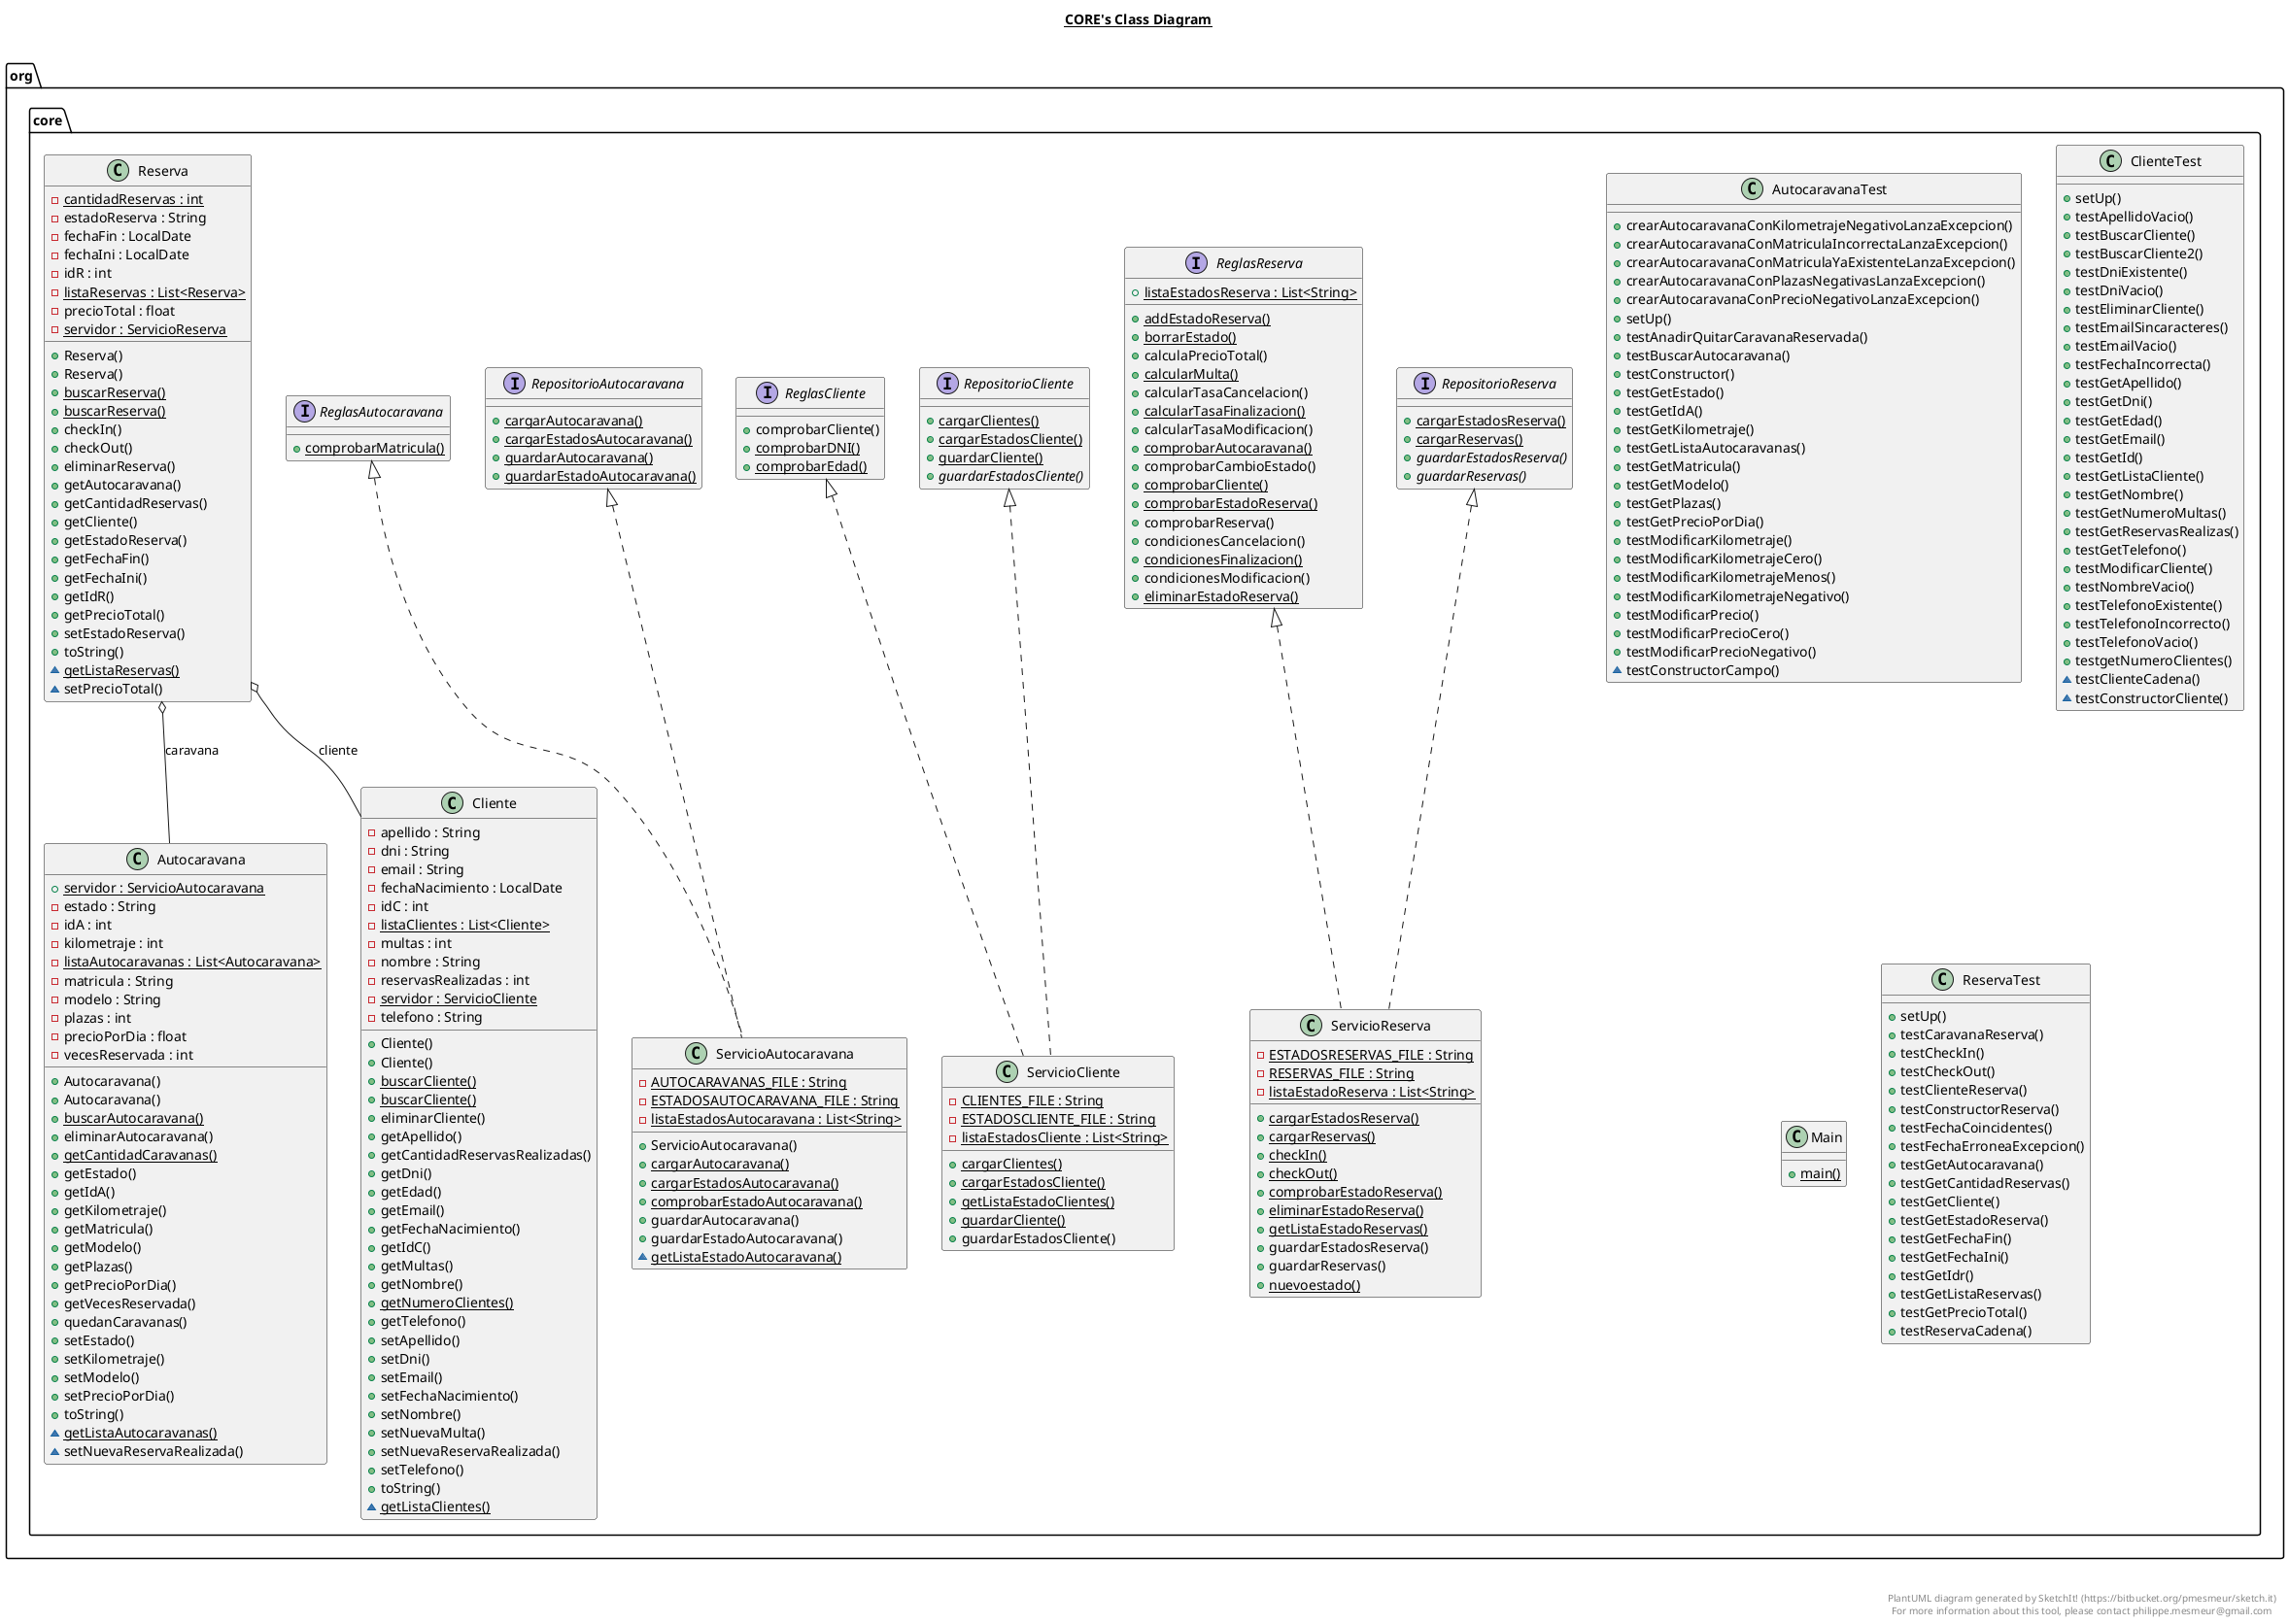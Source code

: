 @startuml

title __CORE's Class Diagram__\n

  namespace org.core {
    class org.core.Autocaravana {
        {static} + servidor : ServicioAutocaravana
        - estado : String
        - idA : int
        - kilometraje : int
        {static} - listaAutocaravanas : List<Autocaravana>
        - matricula : String
        - modelo : String
        - plazas : int
        - precioPorDia : float
        - vecesReservada : int
        + Autocaravana()
        + Autocaravana()
        {static} + buscarAutocaravana()
        + eliminarAutocaravana()
        {static} + getCantidadCaravanas()
        + getEstado()
        + getIdA()
        + getKilometraje()
        + getMatricula()
        + getModelo()
        + getPlazas()
        + getPrecioPorDia()
        + getVecesReservada()
        + quedanCaravanas()
        + setEstado()
        + setKilometraje()
        + setModelo()
        + setPrecioPorDia()
        + toString()
        {static} ~ getListaAutocaravanas()
        ~ setNuevaReservaRealizada()
    }
  }
  

  namespace org.core {
    class org.core.AutocaravanaTest {
        + crearAutocaravanaConKilometrajeNegativoLanzaExcepcion()
        + crearAutocaravanaConMatriculaIncorrectaLanzaExcepcion()
        + crearAutocaravanaConMatriculaYaExistenteLanzaExcepcion()
        + crearAutocaravanaConPlazasNegativasLanzaExcepcion()
        + crearAutocaravanaConPrecioNegativoLanzaExcepcion()
        + setUp()
        + testAnadirQuitarCaravanaReservada()
        + testBuscarAutocaravana()
        + testConstructor()
        + testGetEstado()
        + testGetIdA()
        + testGetKilometraje()
        + testGetListaAutocaravanas()
        + testGetMatricula()
        + testGetModelo()
        + testGetPlazas()
        + testGetPrecioPorDia()
        + testModificarKilometraje()
        + testModificarKilometrajeCero()
        + testModificarKilometrajeMenos()
        + testModificarKilometrajeNegativo()
        + testModificarPrecio()
        + testModificarPrecioCero()
        + testModificarPrecioNegativo()
        ~ testConstructorCampo()
    }
  }
  

  namespace org.core {
    class org.core.Cliente {
        - apellido : String
        - dni : String
        - email : String
        - fechaNacimiento : LocalDate
        - idC : int
        {static} - listaClientes : List<Cliente>
        - multas : int
        - nombre : String
        - reservasRealizadas : int
        {static} - servidor : ServicioCliente
        - telefono : String
        + Cliente()
        + Cliente()
        {static} + buscarCliente()
        {static} + buscarCliente()
        + eliminarCliente()
        + getApellido()
        + getCantidadReservasRealizadas()
        + getDni()
        + getEdad()
        + getEmail()
        + getFechaNacimiento()
        + getIdC()
        + getMultas()
        + getNombre()
        {static} + getNumeroClientes()
        + getTelefono()
        + setApellido()
        + setDni()
        + setEmail()
        + setFechaNacimiento()
        + setNombre()
        + setNuevaMulta()
        + setNuevaReservaRealizada()
        + setTelefono()
        + toString()
        {static} ~ getListaClientes()
    }
  }
  

  namespace org.core {
    class org.core.ClienteTest {
        + setUp()
        + testApellidoVacio()
        + testBuscarCliente()
        + testBuscarCliente2()
        + testDniExistente()
        + testDniVacio()
        + testEliminarCliente()
        + testEmailSincaracteres()
        + testEmailVacio()
        + testFechaIncorrecta()
        + testGetApellido()
        + testGetDni()
        + testGetEdad()
        + testGetEmail()
        + testGetId()
        + testGetListaCliente()
        + testGetNombre()
        + testGetNumeroMultas()
        + testGetReservasRealizas()
        + testGetTelefono()
        + testModificarCliente()
        + testNombreVacio()
        + testTelefonoExistente()
        + testTelefonoIncorrecto()
        + testTelefonoVacio()
        + testgetNumeroClientes()
        ~ testClienteCadena()
        ~ testConstructorCliente()
    }
  }
  

  namespace org.core {
    class org.core.Main {
        {static} + main()
    }
  }
  

  namespace org.core {
    interface org.core.ReglasAutocaravana {
        {static} + comprobarMatricula()
    }
  }
  

  namespace org.core {
    interface org.core.ReglasCliente {
        + comprobarCliente()
        {static} + comprobarDNI()
        {static} + comprobarEdad()
    }
  }
  

  namespace org.core {
    interface org.core.ReglasReserva {
        {static} + listaEstadosReserva : List<String>
        {static} + addEstadoReserva()
        {static} + borrarEstado()
        + calculaPrecioTotal()
        {static} + calcularMulta()
        + calcularTasaCancelacion()
        {static} + calcularTasaFinalizacion()
        + calcularTasaModificacion()
        {static} + comprobarAutocaravana()
        + comprobarCambioEstado()
        {static} + comprobarCliente()
        {static} + comprobarEstadoReserva()
        + comprobarReserva()
        + condicionesCancelacion()
        {static} + condicionesFinalizacion()
        + condicionesModificacion()
        {static} + eliminarEstadoReserva()
    }
  }
  

  namespace org.core {
    interface org.core.RepositorioAutocaravana {
        {static} + cargarAutocaravana()
        {static} + cargarEstadosAutocaravana()
        {static} + guardarAutocaravana()
        {static} + guardarEstadoAutocaravana()
    }
  }
  

  namespace org.core {
    interface org.core.RepositorioCliente {
        {static} + cargarClientes()
        {static} + cargarEstadosCliente()
        {static} + guardarCliente()
        {abstract} + guardarEstadosCliente()
    }
  }
  

  namespace org.core {
    interface org.core.RepositorioReserva {
        {static} + cargarEstadosReserva()
        {static} + cargarReservas()
        {abstract} + guardarEstadosReserva()
        {abstract} + guardarReservas()
    }
  }
  

  namespace org.core {
    class org.core.Reserva {
        {static} - cantidadReservas : int
        - estadoReserva : String
        - fechaFin : LocalDate
        - fechaIni : LocalDate
        - idR : int
        {static} - listaReservas : List<Reserva>
        - precioTotal : float
        {static} - servidor : ServicioReserva
        + Reserva()
        + Reserva()
        {static} + buscarReserva()
        {static} + buscarReserva()
        + checkIn()
        + checkOut()
        + eliminarReserva()
        + getAutocaravana()
        + getCantidadReservas()
        + getCliente()
        + getEstadoReserva()
        + getFechaFin()
        + getFechaIni()
        + getIdR()
        + getPrecioTotal()
        + setEstadoReserva()
        + toString()
        {static} ~ getListaReservas()
        ~ setPrecioTotal()
    }
  }
  

  namespace org.core {
    class org.core.ReservaTest {
        + setUp()
        + testCaravanaReserva()
        + testCheckIn()
        + testCheckOut()
        + testClienteReserva()
        + testConstructorReserva()
        + testFechaCoincidentes()
        + testFechaErroneaExcepcion()
        + testGetAutocaravana()
        + testGetCantidadReservas()
        + testGetCliente()
        + testGetEstadoReserva()
        + testGetFechaFin()
        + testGetFechaIni()
        + testGetIdr()
        + testGetListaReservas()
        + testGetPrecioTotal()
        + testReservaCadena()
    }
  }
  

  namespace org.core {
    class org.core.ServicioAutocaravana {
        {static} - AUTOCARAVANAS_FILE : String
        {static} - ESTADOSAUTOCARAVANA_FILE : String
        {static} - listaEstadosAutocaravana : List<String>
        + ServicioAutocaravana()
        {static} + cargarAutocaravana()
        {static} + cargarEstadosAutocaravana()
        {static} + comprobarEstadoAutocaravana()
        + guardarAutocaravana()
        + guardarEstadoAutocaravana()
        {static} ~ getListaEstadoAutocaravana()
    }
  }
  

  namespace org.core {
    class org.core.ServicioCliente {
        {static} - CLIENTES_FILE : String
        {static} - ESTADOSCLIENTE_FILE : String
        {static} - listaEstadosCliente : List<String>
        {static} + cargarClientes()
        {static} + cargarEstadosCliente()
        {static} + getListaEstadoClientes()
        {static} + guardarCliente()
        + guardarEstadosCliente()
    }
  }
  

  namespace org.core {
    class org.core.ServicioReserva {
        {static} - ESTADOSRESERVAS_FILE : String
        {static} - RESERVAS_FILE : String
        {static} - listaEstadoReserva : List<String>
        {static} + cargarEstadosReserva()
        {static} + cargarReservas()
        {static} + checkIn()
        {static} + checkOut()
        {static} + comprobarEstadoReserva()
        {static} + eliminarEstadoReserva()
        {static} + getListaEstadoReservas()
        + guardarEstadosReserva()
        + guardarReservas()
        {static} + nuevoestado()
    }
  }
  

  org.core.Reserva o-- org.core.Autocaravana : caravana
  org.core.Reserva o-- org.core.Cliente : cliente
  org.core.ServicioAutocaravana .up.|> org.core.ReglasAutocaravana
  org.core.ServicioAutocaravana .up.|> org.core.RepositorioAutocaravana
  org.core.ServicioCliente .up.|> org.core.ReglasCliente
  org.core.ServicioCliente .up.|> org.core.RepositorioCliente
  org.core.ServicioReserva .up.|> org.core.ReglasReserva
  org.core.ServicioReserva .up.|> org.core.RepositorioReserva


right footer


PlantUML diagram generated by SketchIt! (https://bitbucket.org/pmesmeur/sketch.it)
For more information about this tool, please contact philippe.mesmeur@gmail.com
endfooter

@enduml
